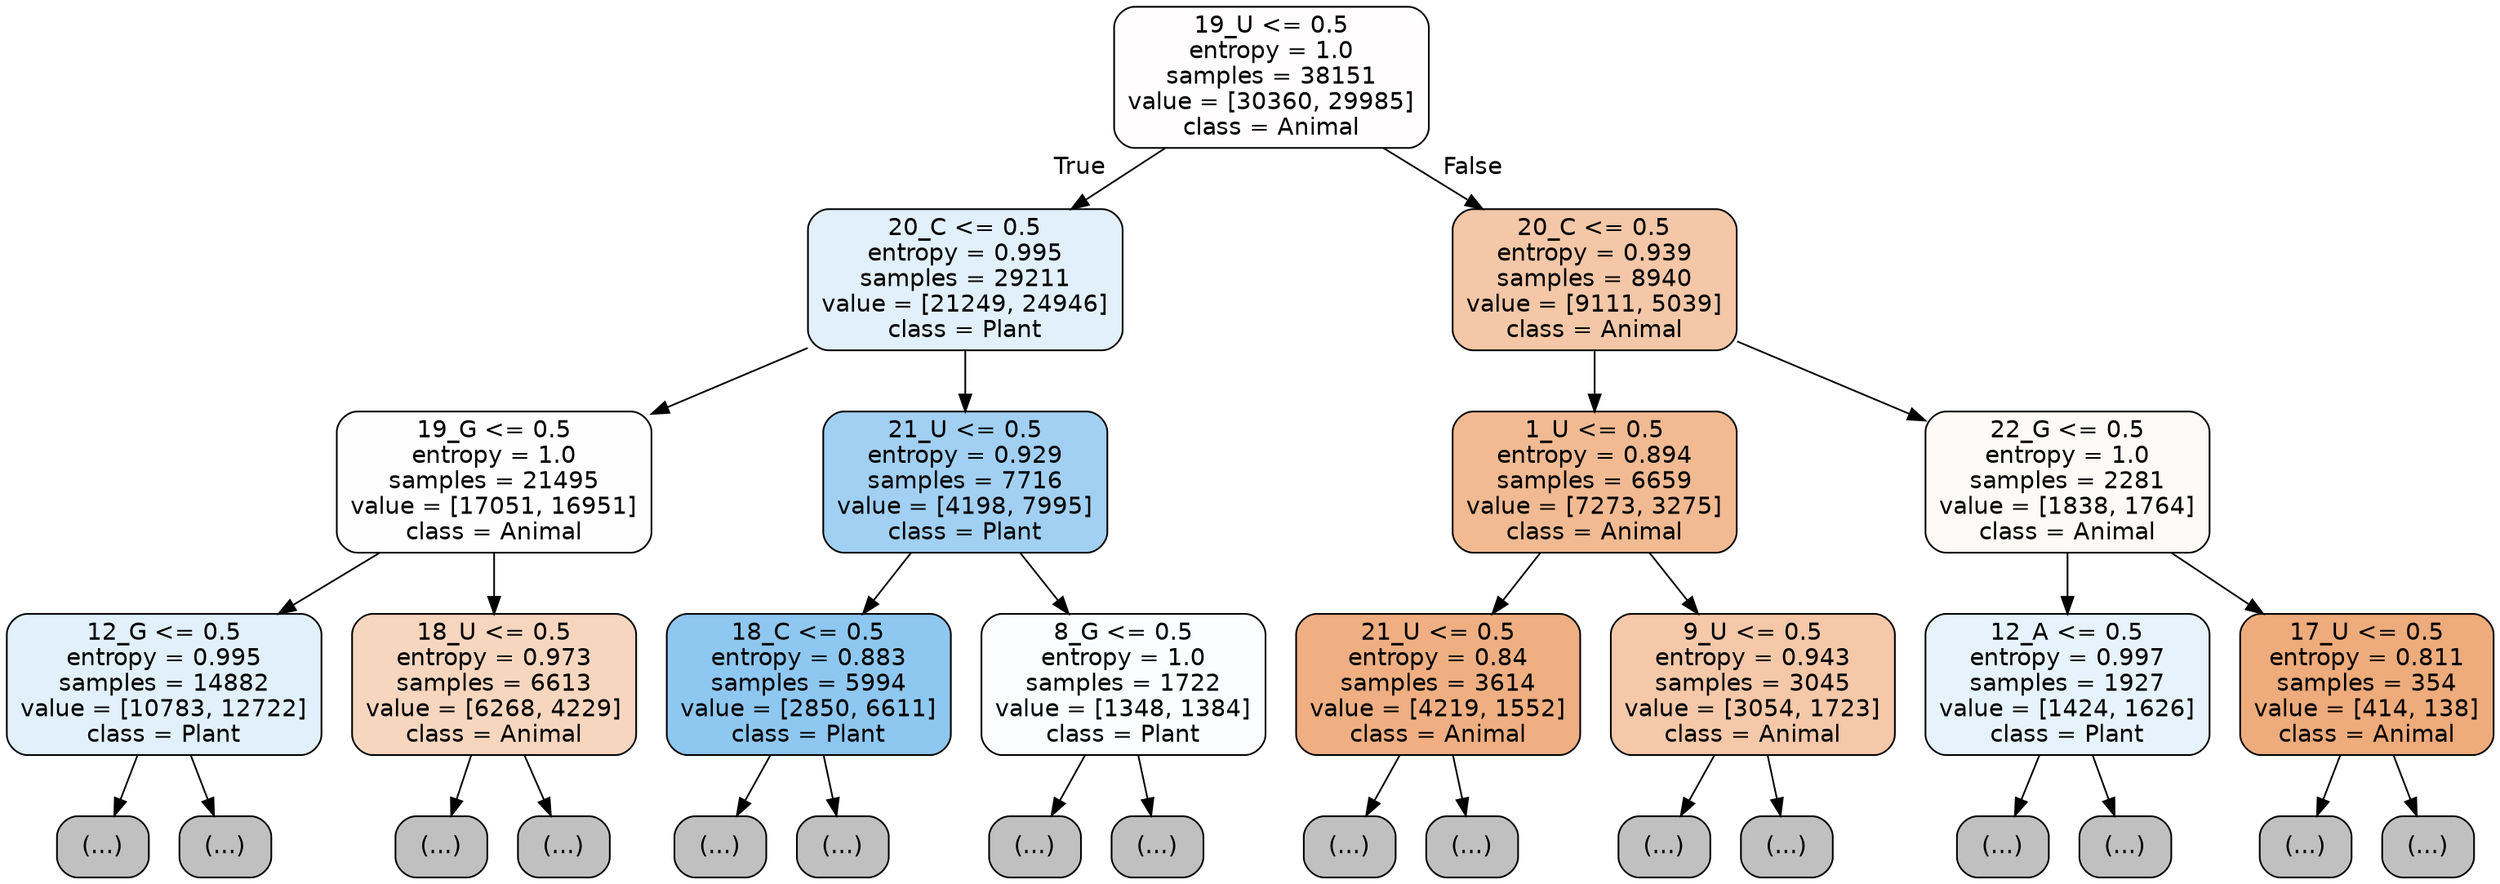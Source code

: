 digraph Tree {
node [shape=box, style="filled, rounded", color="black", fontname="helvetica"] ;
edge [fontname="helvetica"] ;
0 [label="19_U <= 0.5\nentropy = 1.0\nsamples = 38151\nvalue = [30360, 29985]\nclass = Animal", fillcolor="#fffdfd"] ;
1 [label="20_C <= 0.5\nentropy = 0.995\nsamples = 29211\nvalue = [21249, 24946]\nclass = Plant", fillcolor="#e2f0fb"] ;
0 -> 1 [labeldistance=2.5, labelangle=45, headlabel="True"] ;
2 [label="19_G <= 0.5\nentropy = 1.0\nsamples = 21495\nvalue = [17051, 16951]\nclass = Animal", fillcolor="#fffefe"] ;
1 -> 2 ;
3 [label="12_G <= 0.5\nentropy = 0.995\nsamples = 14882\nvalue = [10783, 12722]\nclass = Plant", fillcolor="#e1f0fb"] ;
2 -> 3 ;
4 [label="(...)", fillcolor="#C0C0C0"] ;
3 -> 4 ;
4669 [label="(...)", fillcolor="#C0C0C0"] ;
3 -> 4669 ;
6436 [label="18_U <= 0.5\nentropy = 0.973\nsamples = 6613\nvalue = [6268, 4229]\nclass = Animal", fillcolor="#f7d6bf"] ;
2 -> 6436 ;
6437 [label="(...)", fillcolor="#C0C0C0"] ;
6436 -> 6437 ;
8642 [label="(...)", fillcolor="#C0C0C0"] ;
6436 -> 8642 ;
9779 [label="21_U <= 0.5\nentropy = 0.929\nsamples = 7716\nvalue = [4198, 7995]\nclass = Plant", fillcolor="#a1d0f3"] ;
1 -> 9779 ;
9780 [label="18_C <= 0.5\nentropy = 0.883\nsamples = 5994\nvalue = [2850, 6611]\nclass = Plant", fillcolor="#8ec7f0"] ;
9779 -> 9780 ;
9781 [label="(...)", fillcolor="#C0C0C0"] ;
9780 -> 9781 ;
11536 [label="(...)", fillcolor="#C0C0C0"] ;
9780 -> 11536 ;
11993 [label="8_G <= 0.5\nentropy = 1.0\nsamples = 1722\nvalue = [1348, 1384]\nclass = Plant", fillcolor="#fafcfe"] ;
9779 -> 11993 ;
11994 [label="(...)", fillcolor="#C0C0C0"] ;
11993 -> 11994 ;
12563 [label="(...)", fillcolor="#C0C0C0"] ;
11993 -> 12563 ;
12752 [label="20_C <= 0.5\nentropy = 0.939\nsamples = 8940\nvalue = [9111, 5039]\nclass = Animal", fillcolor="#f3c7a7"] ;
0 -> 12752 [labeldistance=2.5, labelangle=-45, headlabel="False"] ;
12753 [label="1_U <= 0.5\nentropy = 0.894\nsamples = 6659\nvalue = [7273, 3275]\nclass = Animal", fillcolor="#f1ba92"] ;
12752 -> 12753 ;
12754 [label="21_U <= 0.5\nentropy = 0.84\nsamples = 3614\nvalue = [4219, 1552]\nclass = Animal", fillcolor="#efaf82"] ;
12753 -> 12754 ;
12755 [label="(...)", fillcolor="#C0C0C0"] ;
12754 -> 12755 ;
14184 [label="(...)", fillcolor="#C0C0C0"] ;
12754 -> 14184 ;
14549 [label="9_U <= 0.5\nentropy = 0.943\nsamples = 3045\nvalue = [3054, 1723]\nclass = Animal", fillcolor="#f4c8a9"] ;
12753 -> 14549 ;
14550 [label="(...)", fillcolor="#C0C0C0"] ;
14549 -> 14550 ;
15533 [label="(...)", fillcolor="#C0C0C0"] ;
14549 -> 15533 ;
16018 [label="22_G <= 0.5\nentropy = 1.0\nsamples = 2281\nvalue = [1838, 1764]\nclass = Animal", fillcolor="#fefaf7"] ;
12752 -> 16018 ;
16019 [label="12_A <= 0.5\nentropy = 0.997\nsamples = 1927\nvalue = [1424, 1626]\nclass = Plant", fillcolor="#e6f3fc"] ;
16018 -> 16019 ;
16020 [label="(...)", fillcolor="#C0C0C0"] ;
16019 -> 16020 ;
16761 [label="(...)", fillcolor="#C0C0C0"] ;
16019 -> 16761 ;
16998 [label="17_U <= 0.5\nentropy = 0.811\nsamples = 354\nvalue = [414, 138]\nclass = Animal", fillcolor="#eeab7b"] ;
16018 -> 16998 ;
16999 [label="(...)", fillcolor="#C0C0C0"] ;
16998 -> 16999 ;
17130 [label="(...)", fillcolor="#C0C0C0"] ;
16998 -> 17130 ;
}